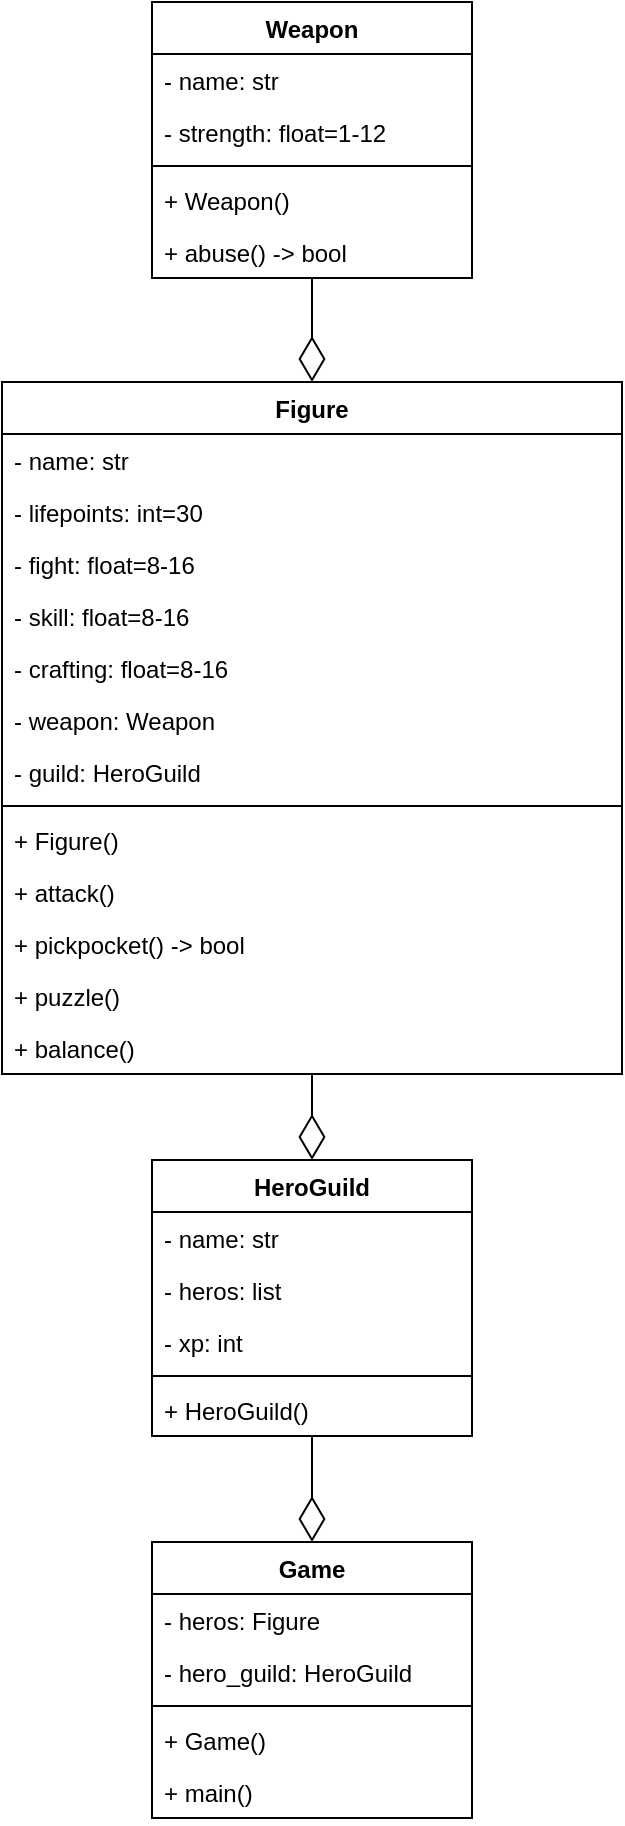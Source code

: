 <mxfile version="20.0.3" type="github">
  <diagram id="C5RBs43oDa-KdzZeNtuy" name="Page-1">
    <mxGraphModel dx="1024" dy="720" grid="1" gridSize="10" guides="1" tooltips="1" connect="1" arrows="1" fold="1" page="1" pageScale="1" pageWidth="827" pageHeight="1169" math="0" shadow="0">
      <root>
        <mxCell id="WIyWlLk6GJQsqaUBKTNV-0" />
        <mxCell id="WIyWlLk6GJQsqaUBKTNV-1" parent="WIyWlLk6GJQsqaUBKTNV-0" />
        <mxCell id="zB7IybjigIYkWdZnADIa-35" style="edgeStyle=orthogonalEdgeStyle;rounded=0;orthogonalLoop=1;jettySize=auto;html=1;exitX=0.5;exitY=1;exitDx=0;exitDy=0;entryX=0.5;entryY=0;entryDx=0;entryDy=0;endArrow=diamondThin;endFill=0;strokeWidth=1;endSize=20;" edge="1" parent="WIyWlLk6GJQsqaUBKTNV-1" source="zB7IybjigIYkWdZnADIa-0" target="zB7IybjigIYkWdZnADIa-25">
          <mxGeometry relative="1" as="geometry" />
        </mxCell>
        <mxCell id="zB7IybjigIYkWdZnADIa-0" value="Figure" style="swimlane;fontStyle=1;align=center;verticalAlign=top;childLayout=stackLayout;horizontal=1;startSize=26;horizontalStack=0;resizeParent=1;resizeParentMax=0;resizeLast=0;collapsible=1;marginBottom=0;" vertex="1" parent="WIyWlLk6GJQsqaUBKTNV-1">
          <mxGeometry x="220" y="220" width="310" height="346" as="geometry" />
        </mxCell>
        <mxCell id="zB7IybjigIYkWdZnADIa-1" value="- name: str" style="text;strokeColor=none;fillColor=none;align=left;verticalAlign=top;spacingLeft=4;spacingRight=4;overflow=hidden;rotatable=0;points=[[0,0.5],[1,0.5]];portConstraint=eastwest;" vertex="1" parent="zB7IybjigIYkWdZnADIa-0">
          <mxGeometry y="26" width="310" height="26" as="geometry" />
        </mxCell>
        <mxCell id="zB7IybjigIYkWdZnADIa-4" value="- lifepoints: int=30" style="text;strokeColor=none;fillColor=none;align=left;verticalAlign=top;spacingLeft=4;spacingRight=4;overflow=hidden;rotatable=0;points=[[0,0.5],[1,0.5]];portConstraint=eastwest;" vertex="1" parent="zB7IybjigIYkWdZnADIa-0">
          <mxGeometry y="52" width="310" height="26" as="geometry" />
        </mxCell>
        <mxCell id="zB7IybjigIYkWdZnADIa-5" value="- fight: float=8-16" style="text;strokeColor=none;fillColor=none;align=left;verticalAlign=top;spacingLeft=4;spacingRight=4;overflow=hidden;rotatable=0;points=[[0,0.5],[1,0.5]];portConstraint=eastwest;" vertex="1" parent="zB7IybjigIYkWdZnADIa-0">
          <mxGeometry y="78" width="310" height="26" as="geometry" />
        </mxCell>
        <mxCell id="zB7IybjigIYkWdZnADIa-6" value="- skill: float=8-16" style="text;strokeColor=none;fillColor=none;align=left;verticalAlign=top;spacingLeft=4;spacingRight=4;overflow=hidden;rotatable=0;points=[[0,0.5],[1,0.5]];portConstraint=eastwest;" vertex="1" parent="zB7IybjigIYkWdZnADIa-0">
          <mxGeometry y="104" width="310" height="26" as="geometry" />
        </mxCell>
        <mxCell id="zB7IybjigIYkWdZnADIa-7" value="- crafting: float=8-16" style="text;strokeColor=none;fillColor=none;align=left;verticalAlign=top;spacingLeft=4;spacingRight=4;overflow=hidden;rotatable=0;points=[[0,0.5],[1,0.5]];portConstraint=eastwest;" vertex="1" parent="zB7IybjigIYkWdZnADIa-0">
          <mxGeometry y="130" width="310" height="26" as="geometry" />
        </mxCell>
        <mxCell id="zB7IybjigIYkWdZnADIa-8" value="- weapon: Weapon" style="text;strokeColor=none;fillColor=none;align=left;verticalAlign=top;spacingLeft=4;spacingRight=4;overflow=hidden;rotatable=0;points=[[0,0.5],[1,0.5]];portConstraint=eastwest;" vertex="1" parent="zB7IybjigIYkWdZnADIa-0">
          <mxGeometry y="156" width="310" height="26" as="geometry" />
        </mxCell>
        <mxCell id="zB7IybjigIYkWdZnADIa-59" value="- guild: HeroGuild" style="text;strokeColor=none;fillColor=none;align=left;verticalAlign=top;spacingLeft=4;spacingRight=4;overflow=hidden;rotatable=0;points=[[0,0.5],[1,0.5]];portConstraint=eastwest;" vertex="1" parent="zB7IybjigIYkWdZnADIa-0">
          <mxGeometry y="182" width="310" height="26" as="geometry" />
        </mxCell>
        <mxCell id="zB7IybjigIYkWdZnADIa-2" value="" style="line;strokeWidth=1;fillColor=none;align=left;verticalAlign=middle;spacingTop=-1;spacingLeft=3;spacingRight=3;rotatable=0;labelPosition=right;points=[];portConstraint=eastwest;" vertex="1" parent="zB7IybjigIYkWdZnADIa-0">
          <mxGeometry y="208" width="310" height="8" as="geometry" />
        </mxCell>
        <mxCell id="zB7IybjigIYkWdZnADIa-3" value="+ Figure()" style="text;strokeColor=none;fillColor=none;align=left;verticalAlign=top;spacingLeft=4;spacingRight=4;overflow=hidden;rotatable=0;points=[[0,0.5],[1,0.5]];portConstraint=eastwest;" vertex="1" parent="zB7IybjigIYkWdZnADIa-0">
          <mxGeometry y="216" width="310" height="26" as="geometry" />
        </mxCell>
        <mxCell id="zB7IybjigIYkWdZnADIa-12" value="+ attack()" style="text;strokeColor=none;fillColor=none;align=left;verticalAlign=top;spacingLeft=4;spacingRight=4;overflow=hidden;rotatable=0;points=[[0,0.5],[1,0.5]];portConstraint=eastwest;" vertex="1" parent="zB7IybjigIYkWdZnADIa-0">
          <mxGeometry y="242" width="310" height="26" as="geometry" />
        </mxCell>
        <mxCell id="zB7IybjigIYkWdZnADIa-9" value="+ pickpocket() -&gt; bool" style="text;strokeColor=none;fillColor=none;align=left;verticalAlign=top;spacingLeft=4;spacingRight=4;overflow=hidden;rotatable=0;points=[[0,0.5],[1,0.5]];portConstraint=eastwest;" vertex="1" parent="zB7IybjigIYkWdZnADIa-0">
          <mxGeometry y="268" width="310" height="26" as="geometry" />
        </mxCell>
        <mxCell id="zB7IybjigIYkWdZnADIa-10" value="+ puzzle()" style="text;strokeColor=none;fillColor=none;align=left;verticalAlign=top;spacingLeft=4;spacingRight=4;overflow=hidden;rotatable=0;points=[[0,0.5],[1,0.5]];portConstraint=eastwest;" vertex="1" parent="zB7IybjigIYkWdZnADIa-0">
          <mxGeometry y="294" width="310" height="26" as="geometry" />
        </mxCell>
        <mxCell id="zB7IybjigIYkWdZnADIa-11" value="+ balance()" style="text;strokeColor=none;fillColor=none;align=left;verticalAlign=top;spacingLeft=4;spacingRight=4;overflow=hidden;rotatable=0;points=[[0,0.5],[1,0.5]];portConstraint=eastwest;" vertex="1" parent="zB7IybjigIYkWdZnADIa-0">
          <mxGeometry y="320" width="310" height="26" as="geometry" />
        </mxCell>
        <mxCell id="zB7IybjigIYkWdZnADIa-36" style="edgeStyle=orthogonalEdgeStyle;rounded=0;orthogonalLoop=1;jettySize=auto;html=1;exitX=0.5;exitY=1;exitDx=0;exitDy=0;entryX=0.5;entryY=0;entryDx=0;entryDy=0;endArrow=diamondThin;endFill=0;strokeWidth=1;endSize=20;" edge="1" parent="WIyWlLk6GJQsqaUBKTNV-1" source="zB7IybjigIYkWdZnADIa-13" target="zB7IybjigIYkWdZnADIa-0">
          <mxGeometry relative="1" as="geometry" />
        </mxCell>
        <mxCell id="zB7IybjigIYkWdZnADIa-13" value="Weapon" style="swimlane;fontStyle=1;align=center;verticalAlign=top;childLayout=stackLayout;horizontal=1;startSize=26;horizontalStack=0;resizeParent=1;resizeParentMax=0;resizeLast=0;collapsible=1;marginBottom=0;" vertex="1" parent="WIyWlLk6GJQsqaUBKTNV-1">
          <mxGeometry x="295" y="30" width="160" height="138" as="geometry" />
        </mxCell>
        <mxCell id="zB7IybjigIYkWdZnADIa-14" value="- name: str" style="text;strokeColor=none;fillColor=none;align=left;verticalAlign=top;spacingLeft=4;spacingRight=4;overflow=hidden;rotatable=0;points=[[0,0.5],[1,0.5]];portConstraint=eastwest;" vertex="1" parent="zB7IybjigIYkWdZnADIa-13">
          <mxGeometry y="26" width="160" height="26" as="geometry" />
        </mxCell>
        <mxCell id="zB7IybjigIYkWdZnADIa-17" value="- strength: float=1-12" style="text;strokeColor=none;fillColor=none;align=left;verticalAlign=top;spacingLeft=4;spacingRight=4;overflow=hidden;rotatable=0;points=[[0,0.5],[1,0.5]];portConstraint=eastwest;" vertex="1" parent="zB7IybjigIYkWdZnADIa-13">
          <mxGeometry y="52" width="160" height="26" as="geometry" />
        </mxCell>
        <mxCell id="zB7IybjigIYkWdZnADIa-15" value="" style="line;strokeWidth=1;fillColor=none;align=left;verticalAlign=middle;spacingTop=-1;spacingLeft=3;spacingRight=3;rotatable=0;labelPosition=right;points=[];portConstraint=eastwest;" vertex="1" parent="zB7IybjigIYkWdZnADIa-13">
          <mxGeometry y="78" width="160" height="8" as="geometry" />
        </mxCell>
        <mxCell id="zB7IybjigIYkWdZnADIa-16" value="+ Weapon()" style="text;strokeColor=none;fillColor=none;align=left;verticalAlign=top;spacingLeft=4;spacingRight=4;overflow=hidden;rotatable=0;points=[[0,0.5],[1,0.5]];portConstraint=eastwest;" vertex="1" parent="zB7IybjigIYkWdZnADIa-13">
          <mxGeometry y="86" width="160" height="26" as="geometry" />
        </mxCell>
        <mxCell id="zB7IybjigIYkWdZnADIa-18" value="+ abuse() -&gt; bool" style="text;strokeColor=none;fillColor=none;align=left;verticalAlign=top;spacingLeft=4;spacingRight=4;overflow=hidden;rotatable=0;points=[[0,0.5],[1,0.5]];portConstraint=eastwest;" vertex="1" parent="zB7IybjigIYkWdZnADIa-13">
          <mxGeometry y="112" width="160" height="26" as="geometry" />
        </mxCell>
        <mxCell id="zB7IybjigIYkWdZnADIa-19" value="Game" style="swimlane;fontStyle=1;align=center;verticalAlign=top;childLayout=stackLayout;horizontal=1;startSize=26;horizontalStack=0;resizeParent=1;resizeParentMax=0;resizeLast=0;collapsible=1;marginBottom=0;" vertex="1" parent="WIyWlLk6GJQsqaUBKTNV-1">
          <mxGeometry x="295" y="800" width="160" height="138" as="geometry" />
        </mxCell>
        <mxCell id="zB7IybjigIYkWdZnADIa-20" value="- heros: Figure" style="text;strokeColor=none;fillColor=none;align=left;verticalAlign=top;spacingLeft=4;spacingRight=4;overflow=hidden;rotatable=0;points=[[0,0.5],[1,0.5]];portConstraint=eastwest;" vertex="1" parent="zB7IybjigIYkWdZnADIa-19">
          <mxGeometry y="26" width="160" height="26" as="geometry" />
        </mxCell>
        <mxCell id="zB7IybjigIYkWdZnADIa-24" value="- hero_guild: HeroGuild" style="text;strokeColor=none;fillColor=none;align=left;verticalAlign=top;spacingLeft=4;spacingRight=4;overflow=hidden;rotatable=0;points=[[0,0.5],[1,0.5]];portConstraint=eastwest;" vertex="1" parent="zB7IybjigIYkWdZnADIa-19">
          <mxGeometry y="52" width="160" height="26" as="geometry" />
        </mxCell>
        <mxCell id="zB7IybjigIYkWdZnADIa-21" value="" style="line;strokeWidth=1;fillColor=none;align=left;verticalAlign=middle;spacingTop=-1;spacingLeft=3;spacingRight=3;rotatable=0;labelPosition=right;points=[];portConstraint=eastwest;" vertex="1" parent="zB7IybjigIYkWdZnADIa-19">
          <mxGeometry y="78" width="160" height="8" as="geometry" />
        </mxCell>
        <mxCell id="zB7IybjigIYkWdZnADIa-22" value="+ Game()" style="text;strokeColor=none;fillColor=none;align=left;verticalAlign=top;spacingLeft=4;spacingRight=4;overflow=hidden;rotatable=0;points=[[0,0.5],[1,0.5]];portConstraint=eastwest;" vertex="1" parent="zB7IybjigIYkWdZnADIa-19">
          <mxGeometry y="86" width="160" height="26" as="geometry" />
        </mxCell>
        <mxCell id="zB7IybjigIYkWdZnADIa-23" value="+ main()" style="text;strokeColor=none;fillColor=none;align=left;verticalAlign=top;spacingLeft=4;spacingRight=4;overflow=hidden;rotatable=0;points=[[0,0.5],[1,0.5]];portConstraint=eastwest;" vertex="1" parent="zB7IybjigIYkWdZnADIa-19">
          <mxGeometry y="112" width="160" height="26" as="geometry" />
        </mxCell>
        <mxCell id="zB7IybjigIYkWdZnADIa-34" style="edgeStyle=orthogonalEdgeStyle;rounded=0;orthogonalLoop=1;jettySize=auto;html=1;exitX=0.5;exitY=1;exitDx=0;exitDy=0;entryX=0.5;entryY=0;entryDx=0;entryDy=0;endArrow=diamondThin;endFill=0;strokeWidth=1;jumpSize=18;strokeColor=default;arcSize=20;endSize=20;" edge="1" parent="WIyWlLk6GJQsqaUBKTNV-1" source="zB7IybjigIYkWdZnADIa-25" target="zB7IybjigIYkWdZnADIa-19">
          <mxGeometry relative="1" as="geometry" />
        </mxCell>
        <mxCell id="zB7IybjigIYkWdZnADIa-25" value="HeroGuild" style="swimlane;fontStyle=1;align=center;verticalAlign=top;childLayout=stackLayout;horizontal=1;startSize=26;horizontalStack=0;resizeParent=1;resizeParentMax=0;resizeLast=0;collapsible=1;marginBottom=0;" vertex="1" parent="WIyWlLk6GJQsqaUBKTNV-1">
          <mxGeometry x="295" y="609" width="160" height="138" as="geometry" />
        </mxCell>
        <mxCell id="zB7IybjigIYkWdZnADIa-26" value="- name: str&#xa;" style="text;strokeColor=none;fillColor=none;align=left;verticalAlign=top;spacingLeft=4;spacingRight=4;overflow=hidden;rotatable=0;points=[[0,0.5],[1,0.5]];portConstraint=eastwest;" vertex="1" parent="zB7IybjigIYkWdZnADIa-25">
          <mxGeometry y="26" width="160" height="26" as="geometry" />
        </mxCell>
        <mxCell id="zB7IybjigIYkWdZnADIa-29" value="- heros: list" style="text;strokeColor=none;fillColor=none;align=left;verticalAlign=top;spacingLeft=4;spacingRight=4;overflow=hidden;rotatable=0;points=[[0,0.5],[1,0.5]];portConstraint=eastwest;" vertex="1" parent="zB7IybjigIYkWdZnADIa-25">
          <mxGeometry y="52" width="160" height="26" as="geometry" />
        </mxCell>
        <mxCell id="zB7IybjigIYkWdZnADIa-58" value="- xp: int" style="text;strokeColor=none;fillColor=none;align=left;verticalAlign=top;spacingLeft=4;spacingRight=4;overflow=hidden;rotatable=0;points=[[0,0.5],[1,0.5]];portConstraint=eastwest;" vertex="1" parent="zB7IybjigIYkWdZnADIa-25">
          <mxGeometry y="78" width="160" height="26" as="geometry" />
        </mxCell>
        <mxCell id="zB7IybjigIYkWdZnADIa-27" value="" style="line;strokeWidth=1;fillColor=none;align=left;verticalAlign=middle;spacingTop=-1;spacingLeft=3;spacingRight=3;rotatable=0;labelPosition=right;points=[];portConstraint=eastwest;" vertex="1" parent="zB7IybjigIYkWdZnADIa-25">
          <mxGeometry y="104" width="160" height="8" as="geometry" />
        </mxCell>
        <mxCell id="zB7IybjigIYkWdZnADIa-28" value="+ HeroGuild()" style="text;strokeColor=none;fillColor=none;align=left;verticalAlign=top;spacingLeft=4;spacingRight=4;overflow=hidden;rotatable=0;points=[[0,0.5],[1,0.5]];portConstraint=eastwest;" vertex="1" parent="zB7IybjigIYkWdZnADIa-25">
          <mxGeometry y="112" width="160" height="26" as="geometry" />
        </mxCell>
      </root>
    </mxGraphModel>
  </diagram>
</mxfile>
